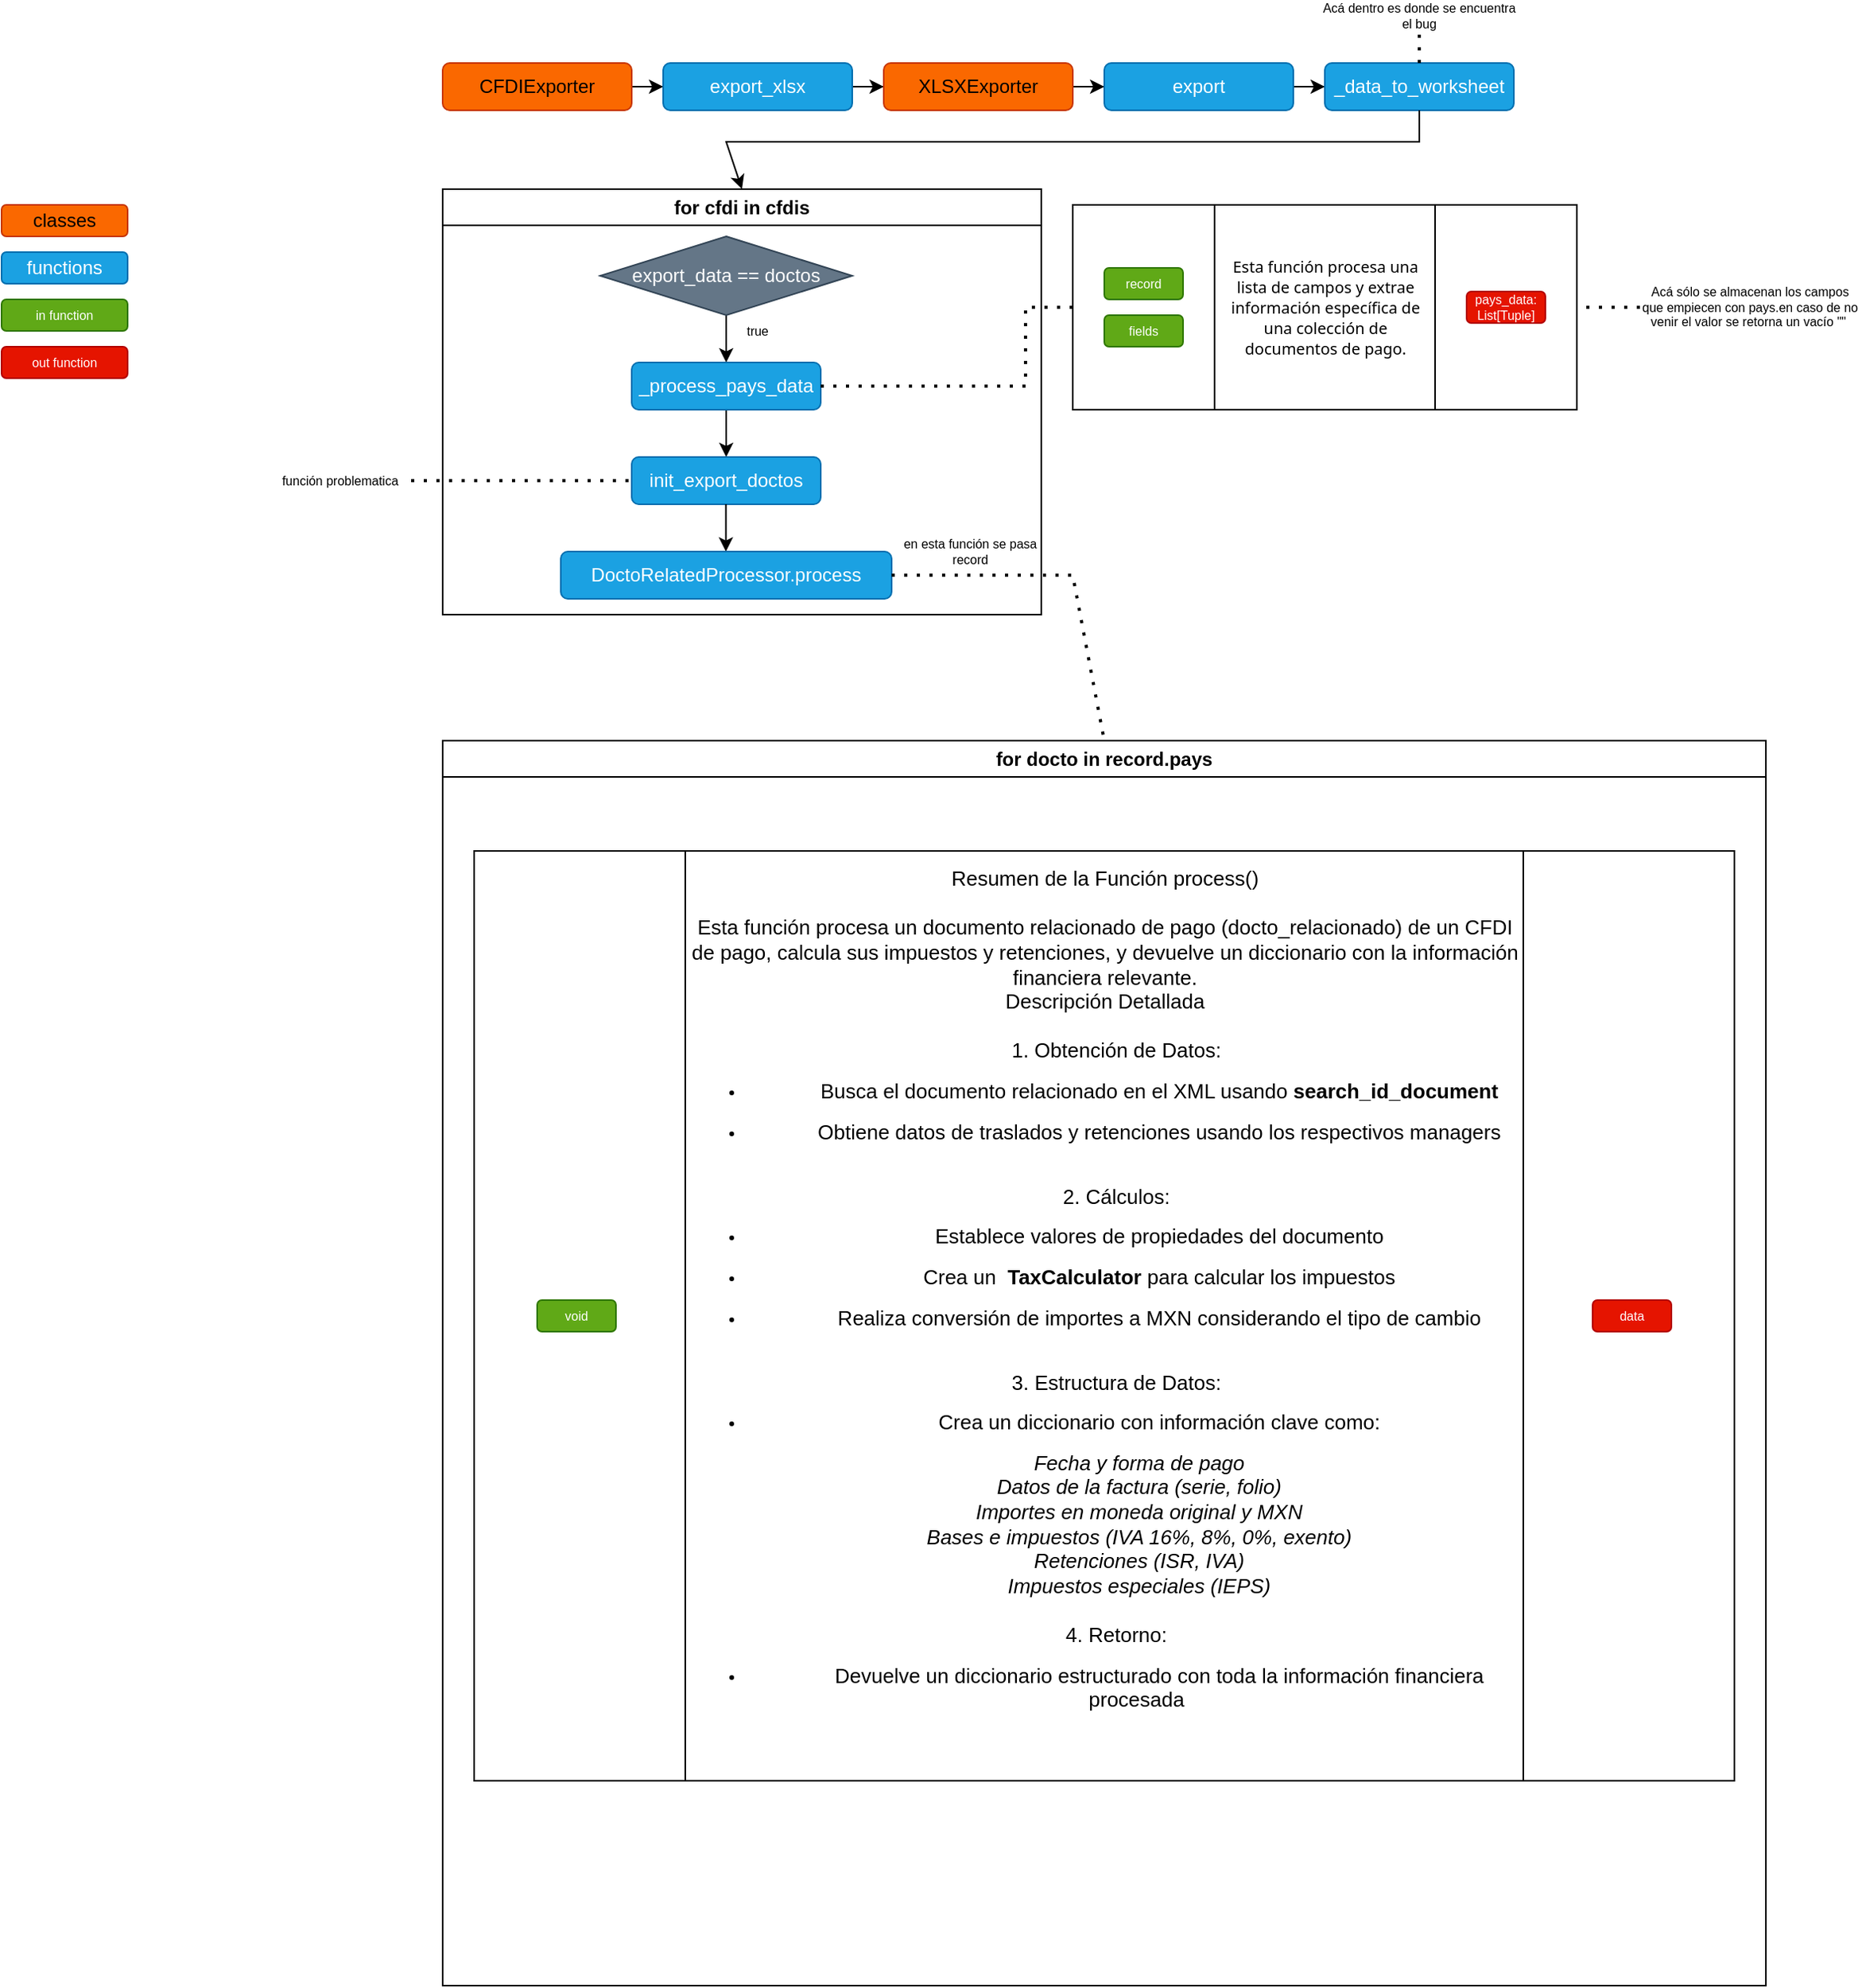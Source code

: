 <mxfile version="27.2.0">
  <diagram name="Page-1" id="I5MCaSXjaXYVF67nnNgN">
    <mxGraphModel dx="1533" dy="497" grid="1" gridSize="10" guides="1" tooltips="1" connect="1" arrows="1" fold="1" page="0" pageScale="1" pageWidth="850" pageHeight="1100" math="0" shadow="0">
      <root>
        <mxCell id="0" />
        <mxCell id="1" parent="0" />
        <mxCell id="tpLxBPLL0TURWIFqKiSM-3" value="" style="edgeStyle=orthogonalEdgeStyle;rounded=0;orthogonalLoop=1;jettySize=auto;html=1;" parent="1" source="tpLxBPLL0TURWIFqKiSM-1" target="tpLxBPLL0TURWIFqKiSM-2" edge="1">
          <mxGeometry relative="1" as="geometry" />
        </mxCell>
        <mxCell id="tpLxBPLL0TURWIFqKiSM-1" value="CFDIExporter" style="rounded=1;whiteSpace=wrap;html=1;fillColor=#fa6800;fontColor=light-dark(#000000,#000000);strokeColor=#C73500;" parent="1" vertex="1">
          <mxGeometry x="-480" y="360" width="120" height="30" as="geometry" />
        </mxCell>
        <mxCell id="tpLxBPLL0TURWIFqKiSM-5" value="" style="edgeStyle=orthogonalEdgeStyle;rounded=0;orthogonalLoop=1;jettySize=auto;html=1;" parent="1" source="tpLxBPLL0TURWIFqKiSM-2" target="tpLxBPLL0TURWIFqKiSM-4" edge="1">
          <mxGeometry relative="1" as="geometry" />
        </mxCell>
        <mxCell id="tpLxBPLL0TURWIFqKiSM-2" value="export_xlsx" style="whiteSpace=wrap;html=1;rounded=1;fillColor=#1ba1e2;fontColor=#ffffff;strokeColor=#006EAF;" parent="1" vertex="1">
          <mxGeometry x="-340" y="360" width="120" height="30" as="geometry" />
        </mxCell>
        <mxCell id="tpLxBPLL0TURWIFqKiSM-11" value="" style="edgeStyle=orthogonalEdgeStyle;rounded=0;orthogonalLoop=1;jettySize=auto;html=1;" parent="1" source="tpLxBPLL0TURWIFqKiSM-4" target="tpLxBPLL0TURWIFqKiSM-10" edge="1">
          <mxGeometry relative="1" as="geometry" />
        </mxCell>
        <mxCell id="tpLxBPLL0TURWIFqKiSM-4" value="XLSXExporter" style="whiteSpace=wrap;html=1;rounded=1;fillColor=#fa6800;fontColor=light-dark(#000000,#000000);strokeColor=#C73500;" parent="1" vertex="1">
          <mxGeometry x="-200" y="360" width="120" height="30" as="geometry" />
        </mxCell>
        <mxCell id="tpLxBPLL0TURWIFqKiSM-7" value="functions" style="rounded=1;whiteSpace=wrap;html=1;fillColor=#1ba1e2;fontColor=#ffffff;strokeColor=#006EAF;" parent="1" vertex="1">
          <mxGeometry x="-760" y="480" width="80" height="20" as="geometry" />
        </mxCell>
        <mxCell id="tpLxBPLL0TURWIFqKiSM-8" value="classes" style="rounded=1;whiteSpace=wrap;html=1;fillColor=#fa6800;strokeColor=#C73500;fontColor=light-dark(#000000,#080808);" parent="1" vertex="1">
          <mxGeometry x="-760" y="450" width="80" height="20" as="geometry" />
        </mxCell>
        <mxCell id="tpLxBPLL0TURWIFqKiSM-13" value="" style="edgeStyle=orthogonalEdgeStyle;rounded=0;orthogonalLoop=1;jettySize=auto;html=1;" parent="1" source="tpLxBPLL0TURWIFqKiSM-10" target="tpLxBPLL0TURWIFqKiSM-12" edge="1">
          <mxGeometry relative="1" as="geometry" />
        </mxCell>
        <mxCell id="tpLxBPLL0TURWIFqKiSM-10" value="export" style="whiteSpace=wrap;html=1;fillColor=#1ba1e2;strokeColor=#006EAF;fontColor=#ffffff;rounded=1;" parent="1" vertex="1">
          <mxGeometry x="-60" y="360" width="120" height="30" as="geometry" />
        </mxCell>
        <mxCell id="tpLxBPLL0TURWIFqKiSM-12" value="_data_to_worksheet" style="whiteSpace=wrap;html=1;fillColor=#1ba1e2;strokeColor=#006EAF;fontColor=#ffffff;rounded=1;" parent="1" vertex="1">
          <mxGeometry x="80" y="360" width="120" height="30" as="geometry" />
        </mxCell>
        <mxCell id="tpLxBPLL0TURWIFqKiSM-14" value="" style="endArrow=none;dashed=1;html=1;dashPattern=1 3;strokeWidth=2;rounded=0;exitX=0.5;exitY=0;exitDx=0;exitDy=0;fontColor=light-dark(#000000,#8A8A8A);strokeColor=light-dark(#000000,#8A8A8A);" parent="1" source="tpLxBPLL0TURWIFqKiSM-12" target="tpLxBPLL0TURWIFqKiSM-15" edge="1">
          <mxGeometry width="50" height="50" relative="1" as="geometry">
            <mxPoint x="-160" y="430" as="sourcePoint" />
            <mxPoint x="-210" y="470" as="targetPoint" />
          </mxGeometry>
        </mxCell>
        <mxCell id="tpLxBPLL0TURWIFqKiSM-15" value="Acá dentro es donde se encuentra el bug" style="text;html=1;align=center;verticalAlign=middle;whiteSpace=wrap;rounded=0;fontSize=8;fontColor=light-dark(#000000,#8A8A8A);" parent="1" vertex="1">
          <mxGeometry x="75" y="320" width="130" height="20" as="geometry" />
        </mxCell>
        <mxCell id="tpLxBPLL0TURWIFqKiSM-18" value="" style="endArrow=classic;html=1;rounded=0;exitX=0.5;exitY=1;exitDx=0;exitDy=0;entryX=0.5;entryY=0;entryDx=0;entryDy=0;" parent="1" source="tpLxBPLL0TURWIFqKiSM-12" target="tpLxBPLL0TURWIFqKiSM-19" edge="1">
          <mxGeometry width="50" height="50" relative="1" as="geometry">
            <mxPoint x="-140" y="500" as="sourcePoint" />
            <mxPoint x="220" y="375" as="targetPoint" />
            <Array as="points">
              <mxPoint x="140" y="410" />
              <mxPoint x="-300" y="410" />
            </Array>
          </mxGeometry>
        </mxCell>
        <mxCell id="tpLxBPLL0TURWIFqKiSM-19" value="for cfdi in cfdis" style="swimlane;whiteSpace=wrap;html=1;" parent="1" vertex="1">
          <mxGeometry x="-480" y="440" width="380" height="270" as="geometry">
            <mxRectangle x="220" y="330" width="120" height="30" as="alternateBounds" />
          </mxGeometry>
        </mxCell>
        <mxCell id="tpLxBPLL0TURWIFqKiSM-24" value="" style="edgeStyle=orthogonalEdgeStyle;rounded=0;orthogonalLoop=1;jettySize=auto;html=1;" parent="tpLxBPLL0TURWIFqKiSM-19" source="tpLxBPLL0TURWIFqKiSM-22" target="tpLxBPLL0TURWIFqKiSM-23" edge="1">
          <mxGeometry relative="1" as="geometry" />
        </mxCell>
        <mxCell id="tpLxBPLL0TURWIFqKiSM-22" value="export_data == doctos" style="rhombus;whiteSpace=wrap;html=1;fillColor=#647687;fontColor=#ffffff;strokeColor=#314354;" parent="tpLxBPLL0TURWIFqKiSM-19" vertex="1">
          <mxGeometry x="100" y="30" width="160" height="50" as="geometry" />
        </mxCell>
        <mxCell id="tpLxBPLL0TURWIFqKiSM-27" value="" style="edgeStyle=orthogonalEdgeStyle;rounded=0;orthogonalLoop=1;jettySize=auto;html=1;" parent="tpLxBPLL0TURWIFqKiSM-19" source="tpLxBPLL0TURWIFqKiSM-23" target="tpLxBPLL0TURWIFqKiSM-26" edge="1">
          <mxGeometry relative="1" as="geometry" />
        </mxCell>
        <mxCell id="tpLxBPLL0TURWIFqKiSM-23" value="_process_pays_data" style="rounded=1;whiteSpace=wrap;html=1;fillColor=#1ba1e2;strokeColor=#006EAF;fontColor=#ffffff;" parent="tpLxBPLL0TURWIFqKiSM-19" vertex="1">
          <mxGeometry x="120" y="110" width="120" height="30" as="geometry" />
        </mxCell>
        <mxCell id="tpLxBPLL0TURWIFqKiSM-25" value="true" style="text;html=1;align=center;verticalAlign=middle;whiteSpace=wrap;rounded=0;fontSize=8;fontColor=light-dark(#000000,#8A8A8A);" parent="tpLxBPLL0TURWIFqKiSM-19" vertex="1">
          <mxGeometry x="180" y="80" width="40" height="20" as="geometry" />
        </mxCell>
        <mxCell id="tpLxBPLL0TURWIFqKiSM-26" value="init_export_doctos" style="whiteSpace=wrap;html=1;fillColor=#1ba1e2;strokeColor=#006EAF;fontColor=#ffffff;rounded=1;" parent="tpLxBPLL0TURWIFqKiSM-19" vertex="1">
          <mxGeometry x="120" y="170" width="120" height="30" as="geometry" />
        </mxCell>
        <mxCell id="UE_2idGkW_ImVIkfKjqi-1" value="" style="edgeStyle=orthogonalEdgeStyle;rounded=0;orthogonalLoop=1;jettySize=auto;html=1;" edge="1" parent="tpLxBPLL0TURWIFqKiSM-19">
          <mxGeometry relative="1" as="geometry">
            <mxPoint x="179.81" y="200" as="sourcePoint" />
            <mxPoint x="179.81" y="230" as="targetPoint" />
          </mxGeometry>
        </mxCell>
        <mxCell id="UE_2idGkW_ImVIkfKjqi-2" value="DoctoRelatedProcessor.process" style="whiteSpace=wrap;html=1;fillColor=#1ba1e2;strokeColor=#006EAF;fontColor=#ffffff;rounded=1;" vertex="1" parent="tpLxBPLL0TURWIFqKiSM-19">
          <mxGeometry x="75" y="230" width="210" height="30" as="geometry" />
        </mxCell>
        <mxCell id="UE_2idGkW_ImVIkfKjqi-13" value="en esta función se pasa record" style="text;html=1;align=center;verticalAlign=middle;whiteSpace=wrap;rounded=0;fontSize=8;fontColor=light-dark(#000000,#8A8A8A);" vertex="1" parent="tpLxBPLL0TURWIFqKiSM-19">
          <mxGeometry x="290" y="220" width="90" height="20" as="geometry" />
        </mxCell>
        <mxCell id="tpLxBPLL0TURWIFqKiSM-28" value="" style="endArrow=none;dashed=1;html=1;dashPattern=1 3;strokeWidth=2;rounded=0;fontColor=light-dark(#000000,#8A8A8A);strokeColor=light-dark(#000000,#8A8A8A);entryX=1;entryY=0.5;entryDx=0;entryDy=0;exitX=0;exitY=0.5;exitDx=0;exitDy=0;" parent="1" source="tpLxBPLL0TURWIFqKiSM-29" target="tpLxBPLL0TURWIFqKiSM-23" edge="1">
          <mxGeometry width="50" height="50" relative="1" as="geometry">
            <mxPoint x="-100" y="565" as="sourcePoint" />
            <mxPoint x="-70" y="500" as="targetPoint" />
            <Array as="points">
              <mxPoint x="-110" y="515" />
              <mxPoint x="-110" y="565" />
            </Array>
          </mxGeometry>
        </mxCell>
        <mxCell id="tpLxBPLL0TURWIFqKiSM-29" value="&lt;span style=&quot;font-family: &amp;quot;Segoe WPC&amp;quot;, &amp;quot;Segoe UI&amp;quot;, sans-serif; font-style: normal; font-variant-ligatures: normal; font-variant-caps: normal; font-weight: 400; letter-spacing: normal; text-align: left; text-indent: 0px; text-transform: none; word-spacing: 0px; -webkit-text-stroke-width: 0px; white-space: normal; text-decoration-thickness: initial; text-decoration-style: initial; text-decoration-color: initial; display: inline !important; float: none; color: light-dark(rgb(0, 0, 0), rgb(255, 255, 255));&quot;&gt;Esta función procesa una lista de campos y extrae información específica de una colección de documentos de pago.&lt;/span&gt;" style="shape=process;whiteSpace=wrap;html=1;backgroundOutline=1;size=0.28;strokeColor=light-dark(#000000,#8A8A8A);fontSize=10;" parent="1" vertex="1">
          <mxGeometry x="-80" y="450" width="320" height="130" as="geometry" />
        </mxCell>
        <mxCell id="tpLxBPLL0TURWIFqKiSM-30" value="record" style="rounded=1;whiteSpace=wrap;html=1;fillColor=#60a917;fontColor=light-dark(#FFFFFF,#FFFFFF);strokeColor=#2D7600;fontSize=8;" parent="1" vertex="1">
          <mxGeometry x="-60" y="490" width="50" height="20" as="geometry" />
        </mxCell>
        <mxCell id="tpLxBPLL0TURWIFqKiSM-31" value="fields" style="rounded=1;whiteSpace=wrap;html=1;fillColor=#60a917;fontColor=light-dark(#FFFFFF,#FFFFFF);strokeColor=#2D7600;fontSize=8;align=center;verticalAlign=middle;fontFamily=Helvetica;" parent="1" vertex="1">
          <mxGeometry x="-60" y="520" width="50" height="20" as="geometry" />
        </mxCell>
        <mxCell id="tpLxBPLL0TURWIFqKiSM-32" value="pays_data: List[Tuple]" style="rounded=1;whiteSpace=wrap;html=1;fillColor=light-dark(#E51400,#BA1A1A);fontColor=light-dark(#FFFFFF,#FCFCFC);strokeColor=#B20000;fontSize=8;" parent="1" vertex="1">
          <mxGeometry x="170" y="505" width="50" height="20" as="geometry" />
        </mxCell>
        <mxCell id="tpLxBPLL0TURWIFqKiSM-33" value="in function" style="rounded=1;whiteSpace=wrap;html=1;fillColor=#60a917;fontColor=light-dark(#FFFFFF,#FFFFFF);strokeColor=#2D7600;fontSize=8;" parent="1" vertex="1">
          <mxGeometry x="-760" y="510" width="80" height="20" as="geometry" />
        </mxCell>
        <mxCell id="tpLxBPLL0TURWIFqKiSM-34" value="out function" style="rounded=1;whiteSpace=wrap;html=1;fillColor=light-dark(#E51400,#BA1A1A);fontColor=light-dark(#FFFFFF,#F0F0F0);strokeColor=#B20000;fontSize=8;" parent="1" vertex="1">
          <mxGeometry x="-760" y="540" width="80" height="20" as="geometry" />
        </mxCell>
        <mxCell id="tpLxBPLL0TURWIFqKiSM-35" value="" style="endArrow=none;dashed=1;html=1;dashPattern=1 3;strokeWidth=2;rounded=0;entryX=1;entryY=0.5;entryDx=0;entryDy=0;strokeColor=light-dark(#000000,#8A8A8A);" parent="1" target="tpLxBPLL0TURWIFqKiSM-29" edge="1">
          <mxGeometry width="50" height="50" relative="1" as="geometry">
            <mxPoint x="280" y="515" as="sourcePoint" />
            <mxPoint x="-100" y="630" as="targetPoint" />
          </mxGeometry>
        </mxCell>
        <mxCell id="tpLxBPLL0TURWIFqKiSM-36" value="Acá sólo se almacenan los campos que empiecen con pays.en caso de no venir el valor se retorna un vacío &quot;&quot;&amp;nbsp;" style="text;html=1;align=center;verticalAlign=middle;whiteSpace=wrap;rounded=0;fontSize=8;fontColor=light-dark(#000000,#8A8A8A);" parent="1" vertex="1">
          <mxGeometry x="280" y="500" width="140" height="30" as="geometry" />
        </mxCell>
        <mxCell id="tpLxBPLL0TURWIFqKiSM-38" value="" style="endArrow=none;dashed=1;html=1;dashPattern=1 3;strokeWidth=2;rounded=0;entryX=0;entryY=0.5;entryDx=0;entryDy=0;fontColor=light-dark(#000000,#8A8A8A);strokeColor=light-dark(#000000,#8A8A8A);exitX=1;exitY=0.5;exitDx=0;exitDy=0;" parent="1" source="tpLxBPLL0TURWIFqKiSM-39" target="tpLxBPLL0TURWIFqKiSM-26" edge="1">
          <mxGeometry width="50" height="50" relative="1" as="geometry">
            <mxPoint x="-500" y="625" as="sourcePoint" />
            <mxPoint x="-340" y="610" as="targetPoint" />
          </mxGeometry>
        </mxCell>
        <mxCell id="tpLxBPLL0TURWIFqKiSM-39" value="función problematica" style="text;html=1;align=center;verticalAlign=middle;whiteSpace=wrap;rounded=0;fontSize=8;fontColor=light-dark(#000000,#8A8A8A);" parent="1" vertex="1">
          <mxGeometry x="-590" y="615" width="90" height="20" as="geometry" />
        </mxCell>
        <mxCell id="tpLxBPLL0TURWIFqKiSM-41" value="" style="endArrow=none;dashed=1;html=1;dashPattern=1 3;strokeWidth=2;rounded=0;fontColor=light-dark(#000000,#8A8A8A);strokeColor=light-dark(#000000,#8A8A8A);exitX=1;exitY=0.5;exitDx=0;exitDy=0;entryX=0.5;entryY=0;entryDx=0;entryDy=0;" parent="1" source="UE_2idGkW_ImVIkfKjqi-2" target="UE_2idGkW_ImVIkfKjqi-4" edge="1">
          <mxGeometry width="50" height="50" relative="1" as="geometry">
            <mxPoint x="-60" y="660" as="sourcePoint" />
            <mxPoint x="-80" y="730" as="targetPoint" />
            <Array as="points">
              <mxPoint x="-80" y="685" />
            </Array>
          </mxGeometry>
        </mxCell>
        <mxCell id="UE_2idGkW_ImVIkfKjqi-4" value="for docto in record.pays" style="swimlane;whiteSpace=wrap;html=1;" vertex="1" parent="1">
          <mxGeometry x="-480" y="790" width="840" height="790" as="geometry">
            <mxRectangle x="220" y="330" width="120" height="30" as="alternateBounds" />
          </mxGeometry>
        </mxCell>
        <mxCell id="tpLxBPLL0TURWIFqKiSM-40" value="&lt;font style=&quot;font-size: 13px;&quot;&gt;Resumen de la Función process()&lt;br&gt;&lt;br&gt;Esta función procesa un documento relacionado de pago (docto_relacionado) de un CFDI de pago, calcula sus impuestos y retenciones, y devuelve un diccionario con la información financiera relevante.&lt;br&gt;Descripción Detallada&lt;br&gt;&lt;br&gt;&amp;nbsp; &amp;nbsp; 1. Obtención de Datos:&lt;br&gt;&lt;/font&gt;&lt;ul&gt;&lt;li&gt;&lt;font style=&quot;font-size: 13px;&quot;&gt;&amp;nbsp; &amp;nbsp; &amp;nbsp; &amp;nbsp; Busca el documento relacionado en el XML usando &lt;b&gt;&lt;font&gt;search_id_documen&lt;/font&gt;t&lt;/b&gt;&lt;/font&gt;&lt;/li&gt;&lt;/ul&gt;&lt;ul&gt;&lt;li&gt;&lt;font style=&quot;font-size: 13px;&quot;&gt;&amp;nbsp; &amp;nbsp; &amp;nbsp; &amp;nbsp; Obtiene datos de traslados y retenciones usando los respectivos managers&lt;/font&gt;&lt;/li&gt;&lt;/ul&gt;&lt;font style=&quot;font-size: 13px;&quot;&gt;&lt;br&gt;&amp;nbsp; &amp;nbsp; 2. Cálculos:&lt;br&gt;&lt;/font&gt;&lt;ul&gt;&lt;li&gt;&lt;font style=&quot;font-size: 13px;&quot;&gt;&amp;nbsp; &amp;nbsp; &amp;nbsp; &amp;nbsp; Establece valores de propiedades del documento&lt;/font&gt;&lt;/li&gt;&lt;/ul&gt;&lt;ul&gt;&lt;li&gt;&lt;font style=&quot;font-size: 13px;&quot;&gt;&amp;nbsp; &amp;nbsp; &amp;nbsp; &amp;nbsp; Crea un&amp;nbsp; &lt;font&gt;&lt;b&gt;TaxCalculator&lt;/b&gt;&lt;/font&gt;&lt;b&gt;&amp;nbsp;&lt;/b&gt;para calcular los impuestos&lt;/font&gt;&lt;/li&gt;&lt;/ul&gt;&lt;ul&gt;&lt;li&gt;&lt;font style=&quot;font-size: 13px;&quot;&gt;&amp;nbsp; &amp;nbsp; &amp;nbsp; &amp;nbsp; Realiza conversión de importes a MXN considerando el tipo de cambio&lt;/font&gt;&lt;/li&gt;&lt;/ul&gt;&lt;font style=&quot;font-size: 13px;&quot;&gt;&lt;br&gt;&amp;nbsp; &amp;nbsp; 3. Estructura de Datos:&lt;br&gt;&lt;/font&gt;&lt;ul&gt;&lt;li&gt;&lt;font style=&quot;font-size: 13px;&quot;&gt;&amp;nbsp; &amp;nbsp; &amp;nbsp; &amp;nbsp; Crea un diccionario con información clave como:&lt;/font&gt;&lt;/li&gt;&lt;/ul&gt;&lt;font style=&quot;font-size: 13px;&quot;&gt;&amp;nbsp; &amp;nbsp; &amp;nbsp; &amp;nbsp; &amp;nbsp; &amp;nbsp;&lt;i&gt; Fecha y forma de pago&lt;br&gt;&amp;nbsp; &amp;nbsp; &amp;nbsp; &amp;nbsp; &amp;nbsp; &amp;nbsp; Datos de la factura (serie, folio)&lt;br&gt;&amp;nbsp; &amp;nbsp; &amp;nbsp; &amp;nbsp; &amp;nbsp; &amp;nbsp; Importes en moneda original y MXN&lt;br&gt;&amp;nbsp; &amp;nbsp; &amp;nbsp; &amp;nbsp; &amp;nbsp; &amp;nbsp; Bases e impuestos (IVA 16%, 8%, 0%, exento)&lt;br&gt;&amp;nbsp; &amp;nbsp; &amp;nbsp; &amp;nbsp; &amp;nbsp; &amp;nbsp; Retenciones (ISR, IVA)&lt;br&gt;&lt;/i&gt;&lt;/font&gt;&lt;div&gt;&lt;font style=&quot;font-size: 13px;&quot;&gt;&lt;i&gt;&amp;nbsp; &amp;nbsp; &amp;nbsp; &amp;nbsp; &amp;nbsp; &amp;nbsp; Impuestos especiales (IEPS)&lt;/i&gt;&lt;/font&gt;&lt;/div&gt;&lt;div&gt;&lt;font style=&quot;font-size: 13px;&quot;&gt;&lt;i&gt;&lt;br&gt;&lt;/i&gt;&lt;/font&gt;&lt;/div&gt;&lt;font style=&quot;font-size: 13px;&quot;&gt;&amp;nbsp; &amp;nbsp; 4. Retorno:&lt;br&gt;&lt;/font&gt;&lt;ul&gt;&lt;li&gt;&lt;font style=&quot;font-size: 13px;&quot;&gt;&amp;nbsp; &amp;nbsp; &amp;nbsp; &amp;nbsp; Devuelve un diccionario estructurado con toda la información financiera procesada&lt;/font&gt;&lt;/li&gt;&lt;/ul&gt;&lt;br&gt;&lt;div&gt;&lt;br/&gt;&lt;/div&gt;" style="shape=process;whiteSpace=wrap;html=1;backgroundOutline=1;size=0.167;strokeColor=light-dark(#000000,#8A8A8A);fontSize=10;" parent="UE_2idGkW_ImVIkfKjqi-4" vertex="1">
          <mxGeometry x="20" y="70" width="800" height="590" as="geometry" />
        </mxCell>
        <mxCell id="UE_2idGkW_ImVIkfKjqi-15" value="data" style="rounded=1;whiteSpace=wrap;html=1;fillColor=light-dark(#E51400,#BA1A1A);fontColor=light-dark(#FFFFFF,#FCFCFC);strokeColor=#B20000;fontSize=8;" vertex="1" parent="UE_2idGkW_ImVIkfKjqi-4">
          <mxGeometry x="730" y="355" width="50" height="20" as="geometry" />
        </mxCell>
        <mxCell id="UE_2idGkW_ImVIkfKjqi-16" value="&lt;div&gt;void&lt;/div&gt;" style="rounded=1;whiteSpace=wrap;html=1;fillColor=#60a917;fontColor=light-dark(#FFFFFF,#FFFFFF);strokeColor=#2D7600;fontSize=8;align=center;verticalAlign=middle;fontFamily=Helvetica;" vertex="1" parent="UE_2idGkW_ImVIkfKjqi-4">
          <mxGeometry x="60" y="355" width="50" height="20" as="geometry" />
        </mxCell>
      </root>
    </mxGraphModel>
  </diagram>
</mxfile>
